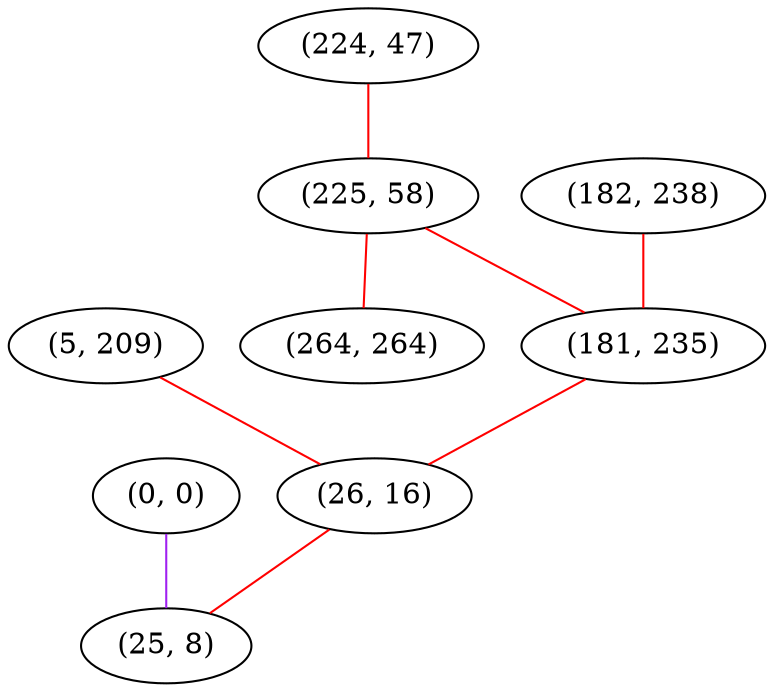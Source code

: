 graph "" {
"(0, 0)";
"(224, 47)";
"(225, 58)";
"(5, 209)";
"(182, 238)";
"(264, 264)";
"(181, 235)";
"(26, 16)";
"(25, 8)";
"(0, 0)" -- "(25, 8)"  [color=purple, key=0, weight=4];
"(224, 47)" -- "(225, 58)"  [color=red, key=0, weight=1];
"(225, 58)" -- "(264, 264)"  [color=red, key=0, weight=1];
"(225, 58)" -- "(181, 235)"  [color=red, key=0, weight=1];
"(5, 209)" -- "(26, 16)"  [color=red, key=0, weight=1];
"(182, 238)" -- "(181, 235)"  [color=red, key=0, weight=1];
"(181, 235)" -- "(26, 16)"  [color=red, key=0, weight=1];
"(26, 16)" -- "(25, 8)"  [color=red, key=0, weight=1];
}
